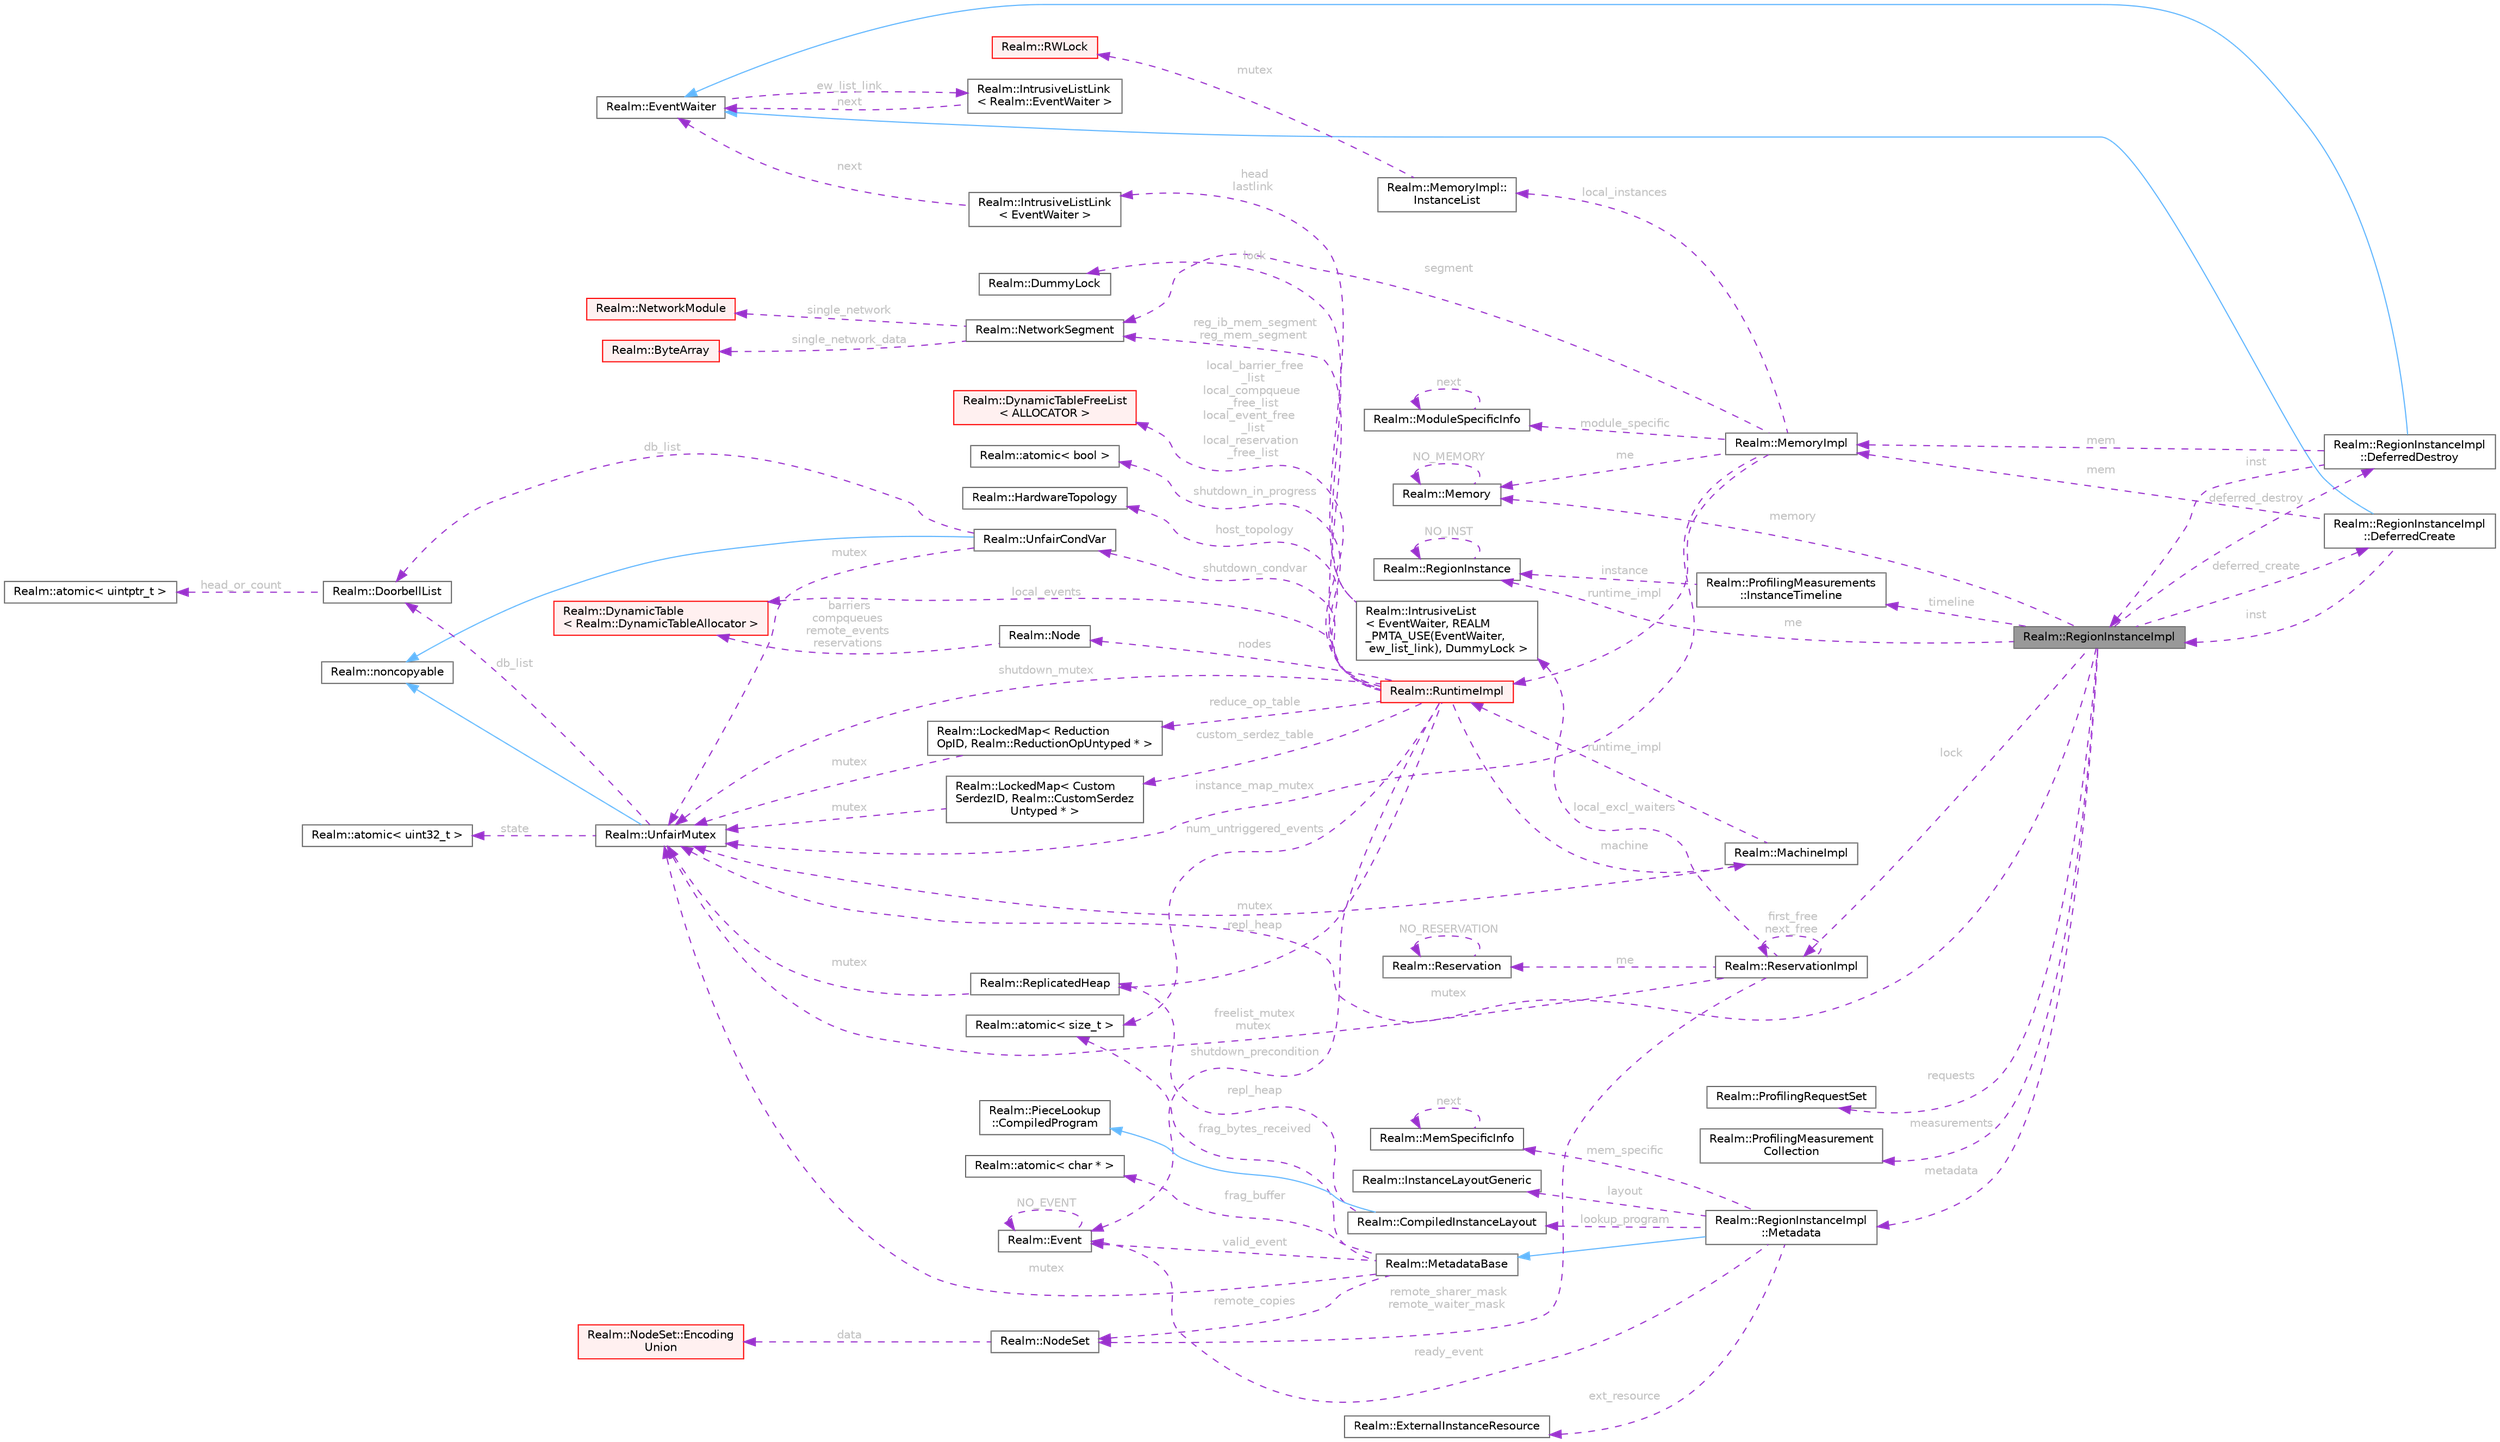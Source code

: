 digraph "Realm::RegionInstanceImpl"
{
 // LATEX_PDF_SIZE
  bgcolor="transparent";
  edge [fontname=Helvetica,fontsize=10,labelfontname=Helvetica,labelfontsize=10];
  node [fontname=Helvetica,fontsize=10,shape=box,height=0.2,width=0.4];
  rankdir="LR";
  Node1 [id="Node000001",label="Realm::RegionInstanceImpl",height=0.2,width=0.4,color="gray40", fillcolor="grey60", style="filled", fontcolor="black",tooltip=" "];
  Node2 -> Node1 [id="edge1_Node000001_Node000002",dir="back",color="darkorchid3",style="dashed",tooltip=" ",label=" deferred_create",fontcolor="grey" ];
  Node2 [id="Node000002",label="Realm::RegionInstanceImpl\l::DeferredCreate",height=0.2,width=0.4,color="gray40", fillcolor="white", style="filled",URL="$classRealm_1_1RegionInstanceImpl_1_1DeferredCreate.html",tooltip=" "];
  Node3 -> Node2 [id="edge2_Node000002_Node000003",dir="back",color="steelblue1",style="solid",tooltip=" "];
  Node3 [id="Node000003",label="Realm::EventWaiter",height=0.2,width=0.4,color="gray40", fillcolor="white", style="filled",URL="$classRealm_1_1EventWaiter.html",tooltip=" "];
  Node4 -> Node3 [id="edge3_Node000003_Node000004",dir="back",color="darkorchid3",style="dashed",tooltip=" ",label=" ew_list_link",fontcolor="grey" ];
  Node4 [id="Node000004",label="Realm::IntrusiveListLink\l\< Realm::EventWaiter \>",height=0.2,width=0.4,color="gray40", fillcolor="white", style="filled",URL="$structRealm_1_1IntrusiveListLink.html",tooltip=" "];
  Node3 -> Node4 [id="edge4_Node000004_Node000003",dir="back",color="darkorchid3",style="dashed",tooltip=" ",label=" next",fontcolor="grey" ];
  Node1 -> Node2 [id="edge5_Node000002_Node000001",dir="back",color="darkorchid3",style="dashed",tooltip=" ",label=" inst",fontcolor="grey" ];
  Node5 -> Node2 [id="edge6_Node000002_Node000005",dir="back",color="darkorchid3",style="dashed",tooltip=" ",label=" mem",fontcolor="grey" ];
  Node5 [id="Node000005",label="Realm::MemoryImpl",height=0.2,width=0.4,color="gray40", fillcolor="white", style="filled",URL="$classRealm_1_1MemoryImpl.html",tooltip=" "];
  Node6 -> Node5 [id="edge7_Node000005_Node000006",dir="back",color="darkorchid3",style="dashed",tooltip=" ",label=" me",fontcolor="grey" ];
  Node6 [id="Node000006",label="Realm::Memory",height=0.2,width=0.4,color="gray40", fillcolor="white", style="filled",URL="$classRealm_1_1Memory.html",tooltip=" "];
  Node6 -> Node6 [id="edge8_Node000006_Node000006",dir="back",color="darkorchid3",style="dashed",tooltip=" ",label=" NO_MEMORY",fontcolor="grey" ];
  Node7 -> Node5 [id="edge9_Node000005_Node000007",dir="back",color="darkorchid3",style="dashed",tooltip=" ",label=" segment",fontcolor="grey" ];
  Node7 [id="Node000007",label="Realm::NetworkSegment",height=0.2,width=0.4,color="gray40", fillcolor="white", style="filled",URL="$classRealm_1_1NetworkSegment.html",tooltip=" "];
  Node8 -> Node7 [id="edge10_Node000007_Node000008",dir="back",color="darkorchid3",style="dashed",tooltip=" ",label=" single_network",fontcolor="grey" ];
  Node8 [id="Node000008",label="Realm::NetworkModule",height=0.2,width=0.4,color="red", fillcolor="#FFF0F0", style="filled",URL="$classRealm_1_1NetworkModule.html",tooltip=" "];
  Node10 -> Node7 [id="edge11_Node000007_Node000010",dir="back",color="darkorchid3",style="dashed",tooltip=" ",label=" single_network_data",fontcolor="grey" ];
  Node10 [id="Node000010",label="Realm::ByteArray",height=0.2,width=0.4,color="red", fillcolor="#FFF0F0", style="filled",URL="$classRealm_1_1ByteArray.html",tooltip=" "];
  Node12 -> Node5 [id="edge12_Node000005_Node000012",dir="back",color="darkorchid3",style="dashed",tooltip=" ",label=" module_specific",fontcolor="grey" ];
  Node12 [id="Node000012",label="Realm::ModuleSpecificInfo",height=0.2,width=0.4,color="gray40", fillcolor="white", style="filled",URL="$classRealm_1_1ModuleSpecificInfo.html",tooltip=" "];
  Node12 -> Node12 [id="edge13_Node000012_Node000012",dir="back",color="darkorchid3",style="dashed",tooltip=" ",label=" next",fontcolor="grey" ];
  Node13 -> Node5 [id="edge14_Node000005_Node000013",dir="back",color="darkorchid3",style="dashed",tooltip=" ",label=" instance_map_mutex",fontcolor="grey" ];
  Node13 [id="Node000013",label="Realm::UnfairMutex",height=0.2,width=0.4,color="gray40", fillcolor="white", style="filled",URL="$classRealm_1_1UnfairMutex.html",tooltip=" "];
  Node14 -> Node13 [id="edge15_Node000013_Node000014",dir="back",color="steelblue1",style="solid",tooltip=" "];
  Node14 [id="Node000014",label="Realm::noncopyable",height=0.2,width=0.4,color="gray40", fillcolor="white", style="filled",URL="$classRealm_1_1noncopyable.html",tooltip=" "];
  Node15 -> Node13 [id="edge16_Node000013_Node000015",dir="back",color="darkorchid3",style="dashed",tooltip=" ",label=" state",fontcolor="grey" ];
  Node15 [id="Node000015",label="Realm::atomic\< uint32_t \>",height=0.2,width=0.4,color="gray40", fillcolor="white", style="filled",URL="$classRealm_1_1atomic.html",tooltip=" "];
  Node16 -> Node13 [id="edge17_Node000013_Node000016",dir="back",color="darkorchid3",style="dashed",tooltip=" ",label=" db_list",fontcolor="grey" ];
  Node16 [id="Node000016",label="Realm::DoorbellList",height=0.2,width=0.4,color="gray40", fillcolor="white", style="filled",URL="$classRealm_1_1DoorbellList.html",tooltip=" "];
  Node17 -> Node16 [id="edge18_Node000016_Node000017",dir="back",color="darkorchid3",style="dashed",tooltip=" ",label=" head_or_count",fontcolor="grey" ];
  Node17 [id="Node000017",label="Realm::atomic\< uintptr_t \>",height=0.2,width=0.4,color="gray40", fillcolor="white", style="filled",URL="$classRealm_1_1atomic.html",tooltip=" "];
  Node18 -> Node5 [id="edge19_Node000005_Node000018",dir="back",color="darkorchid3",style="dashed",tooltip=" ",label=" local_instances",fontcolor="grey" ];
  Node18 [id="Node000018",label="Realm::MemoryImpl::\lInstanceList",height=0.2,width=0.4,color="gray40", fillcolor="white", style="filled",URL="$structRealm_1_1MemoryImpl_1_1InstanceList.html",tooltip=" "];
  Node19 -> Node18 [id="edge20_Node000018_Node000019",dir="back",color="darkorchid3",style="dashed",tooltip=" ",label=" mutex",fontcolor="grey" ];
  Node19 [id="Node000019",label="Realm::RWLock",height=0.2,width=0.4,color="red", fillcolor="#FFF0F0", style="filled",URL="$classRealm_1_1RWLock.html",tooltip=" "];
  Node22 -> Node5 [id="edge21_Node000005_Node000022",dir="back",color="darkorchid3",style="dashed",tooltip=" ",label=" runtime_impl",fontcolor="grey" ];
  Node22 [id="Node000022",label="Realm::RuntimeImpl",height=0.2,width=0.4,color="red", fillcolor="#FFF0F0", style="filled",URL="$classRealm_1_1RuntimeImpl.html",tooltip=" "];
  Node23 -> Node22 [id="edge22_Node000022_Node000023",dir="back",color="darkorchid3",style="dashed",tooltip=" ",label=" machine",fontcolor="grey" ];
  Node23 [id="Node000023",label="Realm::MachineImpl",height=0.2,width=0.4,color="gray40", fillcolor="white", style="filled",URL="$classRealm_1_1MachineImpl.html",tooltip=" "];
  Node13 -> Node23 [id="edge23_Node000023_Node000013",dir="back",color="darkorchid3",style="dashed",tooltip=" ",label=" mutex",fontcolor="grey" ];
  Node22 -> Node23 [id="edge24_Node000023_Node000022",dir="back",color="darkorchid3",style="dashed",tooltip=" ",label=" runtime_impl",fontcolor="grey" ];
  Node24 -> Node22 [id="edge25_Node000022_Node000024",dir="back",color="darkorchid3",style="dashed",tooltip=" ",label=" reduce_op_table",fontcolor="grey" ];
  Node24 [id="Node000024",label="Realm::LockedMap\< Reduction\lOpID, Realm::ReductionOpUntyped * \>",height=0.2,width=0.4,color="gray40", fillcolor="white", style="filled",URL="$classRealm_1_1LockedMap.html",tooltip=" "];
  Node13 -> Node24 [id="edge26_Node000024_Node000013",dir="back",color="darkorchid3",style="dashed",tooltip=" ",label=" mutex",fontcolor="grey" ];
  Node25 -> Node22 [id="edge27_Node000022_Node000025",dir="back",color="darkorchid3",style="dashed",tooltip=" ",label=" custom_serdez_table",fontcolor="grey" ];
  Node25 [id="Node000025",label="Realm::LockedMap\< Custom\lSerdezID, Realm::CustomSerdez\lUntyped * \>",height=0.2,width=0.4,color="gray40", fillcolor="white", style="filled",URL="$classRealm_1_1LockedMap.html",tooltip=" "];
  Node13 -> Node25 [id="edge28_Node000025_Node000013",dir="back",color="darkorchid3",style="dashed",tooltip=" ",label=" mutex",fontcolor="grey" ];
  Node26 -> Node22 [id="edge29_Node000022_Node000026",dir="back",color="darkorchid3",style="dashed",tooltip=" ",label=" num_untriggered_events",fontcolor="grey" ];
  Node26 [id="Node000026",label="Realm::atomic\< size_t \>",height=0.2,width=0.4,color="gray40", fillcolor="white", style="filled",URL="$classRealm_1_1atomic.html",tooltip=" "];
  Node27 -> Node22 [id="edge30_Node000022_Node000027",dir="back",color="darkorchid3",style="dashed",tooltip=" ",label=" nodes",fontcolor="grey" ];
  Node27 [id="Node000027",label="Realm::Node",height=0.2,width=0.4,color="gray40", fillcolor="white", style="filled",URL="$structRealm_1_1Node.html",tooltip=" "];
  Node28 -> Node27 [id="edge31_Node000027_Node000028",dir="back",color="darkorchid3",style="dashed",tooltip=" ",label=" barriers\ncompqueues\nremote_events\nreservations",fontcolor="grey" ];
  Node28 [id="Node000028",label="Realm::DynamicTable\l\< Realm::DynamicTableAllocator \>",height=0.2,width=0.4,color="red", fillcolor="#FFF0F0", style="filled",URL="$classRealm_1_1DynamicTable.html",tooltip=" "];
  Node28 -> Node22 [id="edge32_Node000022_Node000028",dir="back",color="darkorchid3",style="dashed",tooltip=" ",label=" local_events",fontcolor="grey" ];
  Node31 -> Node22 [id="edge33_Node000022_Node000031",dir="back",color="darkorchid3",style="dashed",tooltip=" ",label=" local_barrier_free\l_list\nlocal_compqueue\l_free_list\nlocal_event_free\l_list\nlocal_reservation\l_free_list",fontcolor="grey" ];
  Node31 [id="Node000031",label="Realm::DynamicTableFreeList\l\< ALLOCATOR \>",height=0.2,width=0.4,color="red", fillcolor="#FFF0F0", style="filled",URL="$classRealm_1_1DynamicTableFreeList.html",tooltip=" "];
  Node13 -> Node22 [id="edge34_Node000022_Node000013",dir="back",color="darkorchid3",style="dashed",tooltip=" ",label=" shutdown_mutex",fontcolor="grey" ];
  Node33 -> Node22 [id="edge35_Node000022_Node000033",dir="back",color="darkorchid3",style="dashed",tooltip=" ",label=" shutdown_condvar",fontcolor="grey" ];
  Node33 [id="Node000033",label="Realm::UnfairCondVar",height=0.2,width=0.4,color="gray40", fillcolor="white", style="filled",URL="$classRealm_1_1UnfairCondVar.html",tooltip=" "];
  Node14 -> Node33 [id="edge36_Node000033_Node000014",dir="back",color="steelblue1",style="solid",tooltip=" "];
  Node13 -> Node33 [id="edge37_Node000033_Node000013",dir="back",color="darkorchid3",style="dashed",tooltip=" ",label=" mutex",fontcolor="grey" ];
  Node16 -> Node33 [id="edge38_Node000033_Node000016",dir="back",color="darkorchid3",style="dashed",tooltip=" ",label=" db_list",fontcolor="grey" ];
  Node34 -> Node22 [id="edge39_Node000022_Node000034",dir="back",color="darkorchid3",style="dashed",tooltip=" ",label=" shutdown_precondition",fontcolor="grey" ];
  Node34 [id="Node000034",label="Realm::Event",height=0.2,width=0.4,color="gray40", fillcolor="white", style="filled",URL="$classRealm_1_1Event.html",tooltip=" "];
  Node34 -> Node34 [id="edge40_Node000034_Node000034",dir="back",color="darkorchid3",style="dashed",tooltip=" ",label=" NO_EVENT",fontcolor="grey" ];
  Node35 -> Node22 [id="edge41_Node000022_Node000035",dir="back",color="darkorchid3",style="dashed",tooltip=" ",label=" shutdown_in_progress",fontcolor="grey" ];
  Node35 [id="Node000035",label="Realm::atomic\< bool \>",height=0.2,width=0.4,color="gray40", fillcolor="white", style="filled",URL="$classRealm_1_1atomic.html",tooltip=" "];
  Node36 -> Node22 [id="edge42_Node000022_Node000036",dir="back",color="darkorchid3",style="dashed",tooltip=" ",label=" host_topology",fontcolor="grey" ];
  Node36 [id="Node000036",label="Realm::HardwareTopology",height=0.2,width=0.4,color="gray40", fillcolor="white", style="filled",URL="$classRealm_1_1HardwareTopology.html",tooltip="Represents the topology of the host processor cores and memory."];
  Node60 -> Node22 [id="edge43_Node000022_Node000060",dir="back",color="darkorchid3",style="dashed",tooltip=" ",label=" repl_heap",fontcolor="grey" ];
  Node60 [id="Node000060",label="Realm::ReplicatedHeap",height=0.2,width=0.4,color="gray40", fillcolor="white", style="filled",URL="$classRealm_1_1ReplicatedHeap.html",tooltip=" "];
  Node13 -> Node60 [id="edge44_Node000060_Node000013",dir="back",color="darkorchid3",style="dashed",tooltip=" ",label=" mutex",fontcolor="grey" ];
  Node7 -> Node22 [id="edge45_Node000022_Node000007",dir="back",color="darkorchid3",style="dashed",tooltip=" ",label=" reg_ib_mem_segment\nreg_mem_segment",fontcolor="grey" ];
  Node63 -> Node1 [id="edge46_Node000001_Node000063",dir="back",color="darkorchid3",style="dashed",tooltip=" ",label=" deferred_destroy",fontcolor="grey" ];
  Node63 [id="Node000063",label="Realm::RegionInstanceImpl\l::DeferredDestroy",height=0.2,width=0.4,color="gray40", fillcolor="white", style="filled",URL="$classRealm_1_1RegionInstanceImpl_1_1DeferredDestroy.html",tooltip=" "];
  Node3 -> Node63 [id="edge47_Node000063_Node000003",dir="back",color="steelblue1",style="solid",tooltip=" "];
  Node1 -> Node63 [id="edge48_Node000063_Node000001",dir="back",color="darkorchid3",style="dashed",tooltip=" ",label=" inst",fontcolor="grey" ];
  Node5 -> Node63 [id="edge49_Node000063_Node000005",dir="back",color="darkorchid3",style="dashed",tooltip=" ",label=" mem",fontcolor="grey" ];
  Node64 -> Node1 [id="edge50_Node000001_Node000064",dir="back",color="darkorchid3",style="dashed",tooltip=" ",label=" me",fontcolor="grey" ];
  Node64 [id="Node000064",label="Realm::RegionInstance",height=0.2,width=0.4,color="gray40", fillcolor="white", style="filled",URL="$classRealm_1_1RegionInstance.html",tooltip=" "];
  Node64 -> Node64 [id="edge51_Node000064_Node000064",dir="back",color="darkorchid3",style="dashed",tooltip=" ",label=" NO_INST",fontcolor="grey" ];
  Node6 -> Node1 [id="edge52_Node000001_Node000006",dir="back",color="darkorchid3",style="dashed",tooltip=" ",label=" memory",fontcolor="grey" ];
  Node65 -> Node1 [id="edge53_Node000001_Node000065",dir="back",color="darkorchid3",style="dashed",tooltip=" ",label=" requests",fontcolor="grey" ];
  Node65 [id="Node000065",label="Realm::ProfilingRequestSet",height=0.2,width=0.4,color="gray40", fillcolor="white", style="filled",URL="$classRealm_1_1ProfilingRequestSet.html",tooltip=" "];
  Node66 -> Node1 [id="edge54_Node000001_Node000066",dir="back",color="darkorchid3",style="dashed",tooltip=" ",label=" measurements",fontcolor="grey" ];
  Node66 [id="Node000066",label="Realm::ProfilingMeasurement\lCollection",height=0.2,width=0.4,color="gray40", fillcolor="white", style="filled",URL="$classRealm_1_1ProfilingMeasurementCollection.html",tooltip=" "];
  Node67 -> Node1 [id="edge55_Node000001_Node000067",dir="back",color="darkorchid3",style="dashed",tooltip=" ",label=" timeline",fontcolor="grey" ];
  Node67 [id="Node000067",label="Realm::ProfilingMeasurements\l::InstanceTimeline",height=0.2,width=0.4,color="gray40", fillcolor="white", style="filled",URL="$structRealm_1_1ProfilingMeasurements_1_1InstanceTimeline.html",tooltip=" "];
  Node64 -> Node67 [id="edge56_Node000067_Node000064",dir="back",color="darkorchid3",style="dashed",tooltip=" ",label=" instance",fontcolor="grey" ];
  Node13 -> Node1 [id="edge57_Node000001_Node000013",dir="back",color="darkorchid3",style="dashed",tooltip=" ",label=" mutex",fontcolor="grey" ];
  Node68 -> Node1 [id="edge58_Node000001_Node000068",dir="back",color="darkorchid3",style="dashed",tooltip=" ",label=" metadata",fontcolor="grey" ];
  Node68 [id="Node000068",label="Realm::RegionInstanceImpl\l::Metadata",height=0.2,width=0.4,color="gray40", fillcolor="white", style="filled",URL="$classRealm_1_1RegionInstanceImpl_1_1Metadata.html",tooltip=" "];
  Node69 -> Node68 [id="edge59_Node000068_Node000069",dir="back",color="steelblue1",style="solid",tooltip=" "];
  Node69 [id="Node000069",label="Realm::MetadataBase",height=0.2,width=0.4,color="gray40", fillcolor="white", style="filled",URL="$classRealm_1_1MetadataBase.html",tooltip=" "];
  Node13 -> Node69 [id="edge60_Node000069_Node000013",dir="back",color="darkorchid3",style="dashed",tooltip=" ",label=" mutex",fontcolor="grey" ];
  Node34 -> Node69 [id="edge61_Node000069_Node000034",dir="back",color="darkorchid3",style="dashed",tooltip=" ",label=" valid_event",fontcolor="grey" ];
  Node70 -> Node69 [id="edge62_Node000069_Node000070",dir="back",color="darkorchid3",style="dashed",tooltip=" ",label=" remote_copies",fontcolor="grey" ];
  Node70 [id="Node000070",label="Realm::NodeSet",height=0.2,width=0.4,color="gray40", fillcolor="white", style="filled",URL="$classRealm_1_1NodeSet.html",tooltip=" "];
  Node71 -> Node70 [id="edge63_Node000070_Node000071",dir="back",color="darkorchid3",style="dashed",tooltip=" ",label=" data",fontcolor="grey" ];
  Node71 [id="Node000071",label="Realm::NodeSet::Encoding\lUnion",height=0.2,width=0.4,color="red", fillcolor="#FFF0F0", style="filled",URL="$unionRealm_1_1NodeSet_1_1EncodingUnion.html",tooltip=" "];
  Node73 -> Node69 [id="edge64_Node000069_Node000073",dir="back",color="darkorchid3",style="dashed",tooltip=" ",label=" frag_buffer",fontcolor="grey" ];
  Node73 [id="Node000073",label="Realm::atomic\< char * \>",height=0.2,width=0.4,color="gray40", fillcolor="white", style="filled",URL="$classRealm_1_1atomic.html",tooltip=" "];
  Node26 -> Node69 [id="edge65_Node000069_Node000026",dir="back",color="darkorchid3",style="dashed",tooltip=" ",label=" frag_bytes_received",fontcolor="grey" ];
  Node34 -> Node68 [id="edge66_Node000068_Node000034",dir="back",color="darkorchid3",style="dashed",tooltip=" ",label=" ready_event",fontcolor="grey" ];
  Node74 -> Node68 [id="edge67_Node000068_Node000074",dir="back",color="darkorchid3",style="dashed",tooltip=" ",label=" layout",fontcolor="grey" ];
  Node74 [id="Node000074",label="Realm::InstanceLayoutGeneric",height=0.2,width=0.4,color="gray40", fillcolor="white", style="filled",URL="$classRealm_1_1InstanceLayoutGeneric.html",tooltip=" "];
  Node75 -> Node68 [id="edge68_Node000068_Node000075",dir="back",color="darkorchid3",style="dashed",tooltip=" ",label=" ext_resource",fontcolor="grey" ];
  Node75 [id="Node000075",label="Realm::ExternalInstanceResource",height=0.2,width=0.4,color="gray40", fillcolor="white", style="filled",URL="$classRealm_1_1ExternalInstanceResource.html",tooltip=" "];
  Node76 -> Node68 [id="edge69_Node000068_Node000076",dir="back",color="darkorchid3",style="dashed",tooltip=" ",label=" mem_specific",fontcolor="grey" ];
  Node76 [id="Node000076",label="Realm::MemSpecificInfo",height=0.2,width=0.4,color="gray40", fillcolor="white", style="filled",URL="$classRealm_1_1MemSpecificInfo.html",tooltip=" "];
  Node76 -> Node76 [id="edge70_Node000076_Node000076",dir="back",color="darkorchid3",style="dashed",tooltip=" ",label=" next",fontcolor="grey" ];
  Node77 -> Node68 [id="edge71_Node000068_Node000077",dir="back",color="darkorchid3",style="dashed",tooltip=" ",label=" lookup_program",fontcolor="grey" ];
  Node77 [id="Node000077",label="Realm::CompiledInstanceLayout",height=0.2,width=0.4,color="gray40", fillcolor="white", style="filled",URL="$classRealm_1_1CompiledInstanceLayout.html",tooltip=" "];
  Node78 -> Node77 [id="edge72_Node000077_Node000078",dir="back",color="steelblue1",style="solid",tooltip=" "];
  Node78 [id="Node000078",label="Realm::PieceLookup\l::CompiledProgram",height=0.2,width=0.4,color="gray40", fillcolor="white", style="filled",URL="$classRealm_1_1PieceLookup_1_1CompiledProgram.html",tooltip=" "];
  Node60 -> Node77 [id="edge73_Node000077_Node000060",dir="back",color="darkorchid3",style="dashed",tooltip=" ",label=" repl_heap",fontcolor="grey" ];
  Node79 -> Node1 [id="edge74_Node000001_Node000079",dir="back",color="darkorchid3",style="dashed",tooltip=" ",label=" lock",fontcolor="grey" ];
  Node79 [id="Node000079",label="Realm::ReservationImpl",height=0.2,width=0.4,color="gray40", fillcolor="white", style="filled",URL="$classRealm_1_1ReservationImpl.html",tooltip=" "];
  Node80 -> Node79 [id="edge75_Node000079_Node000080",dir="back",color="darkorchid3",style="dashed",tooltip=" ",label=" me",fontcolor="grey" ];
  Node80 [id="Node000080",label="Realm::Reservation",height=0.2,width=0.4,color="gray40", fillcolor="white", style="filled",URL="$classRealm_1_1Reservation.html",tooltip=" "];
  Node80 -> Node80 [id="edge76_Node000080_Node000080",dir="back",color="darkorchid3",style="dashed",tooltip=" ",label=" NO_RESERVATION",fontcolor="grey" ];
  Node13 -> Node79 [id="edge77_Node000079_Node000013",dir="back",color="darkorchid3",style="dashed",tooltip=" ",label=" freelist_mutex\nmutex",fontcolor="grey" ];
  Node70 -> Node79 [id="edge78_Node000079_Node000070",dir="back",color="darkorchid3",style="dashed",tooltip=" ",label=" remote_sharer_mask\nremote_waiter_mask",fontcolor="grey" ];
  Node55 -> Node79 [id="edge79_Node000079_Node000055",dir="back",color="darkorchid3",style="dashed",tooltip=" ",label=" local_excl_waiters",fontcolor="grey" ];
  Node55 [id="Node000055",label="Realm::IntrusiveList\l\< EventWaiter, REALM\l_PMTA_USE(EventWaiter,\l ew_list_link), DummyLock \>",height=0.2,width=0.4,color="gray40", fillcolor="white", style="filled",URL="$classRealm_1_1IntrusiveList.html",tooltip=" "];
  Node56 -> Node55 [id="edge80_Node000055_Node000056",dir="back",color="darkorchid3",style="dashed",tooltip=" ",label=" lock",fontcolor="grey" ];
  Node56 [id="Node000056",label="Realm::DummyLock",height=0.2,width=0.4,color="gray40", fillcolor="white", style="filled",URL="$classRealm_1_1DummyLock.html",tooltip=" "];
  Node57 -> Node55 [id="edge81_Node000055_Node000057",dir="back",color="darkorchid3",style="dashed",tooltip=" ",label=" head\nlastlink",fontcolor="grey" ];
  Node57 [id="Node000057",label="Realm::IntrusiveListLink\l\< EventWaiter \>",height=0.2,width=0.4,color="gray40", fillcolor="white", style="filled",URL="$structRealm_1_1IntrusiveListLink.html",tooltip=" "];
  Node3 -> Node57 [id="edge82_Node000057_Node000003",dir="back",color="darkorchid3",style="dashed",tooltip=" ",label=" next",fontcolor="grey" ];
  Node79 -> Node79 [id="edge83_Node000079_Node000079",dir="back",color="darkorchid3",style="dashed",tooltip=" ",label=" first_free\nnext_free",fontcolor="grey" ];
}
